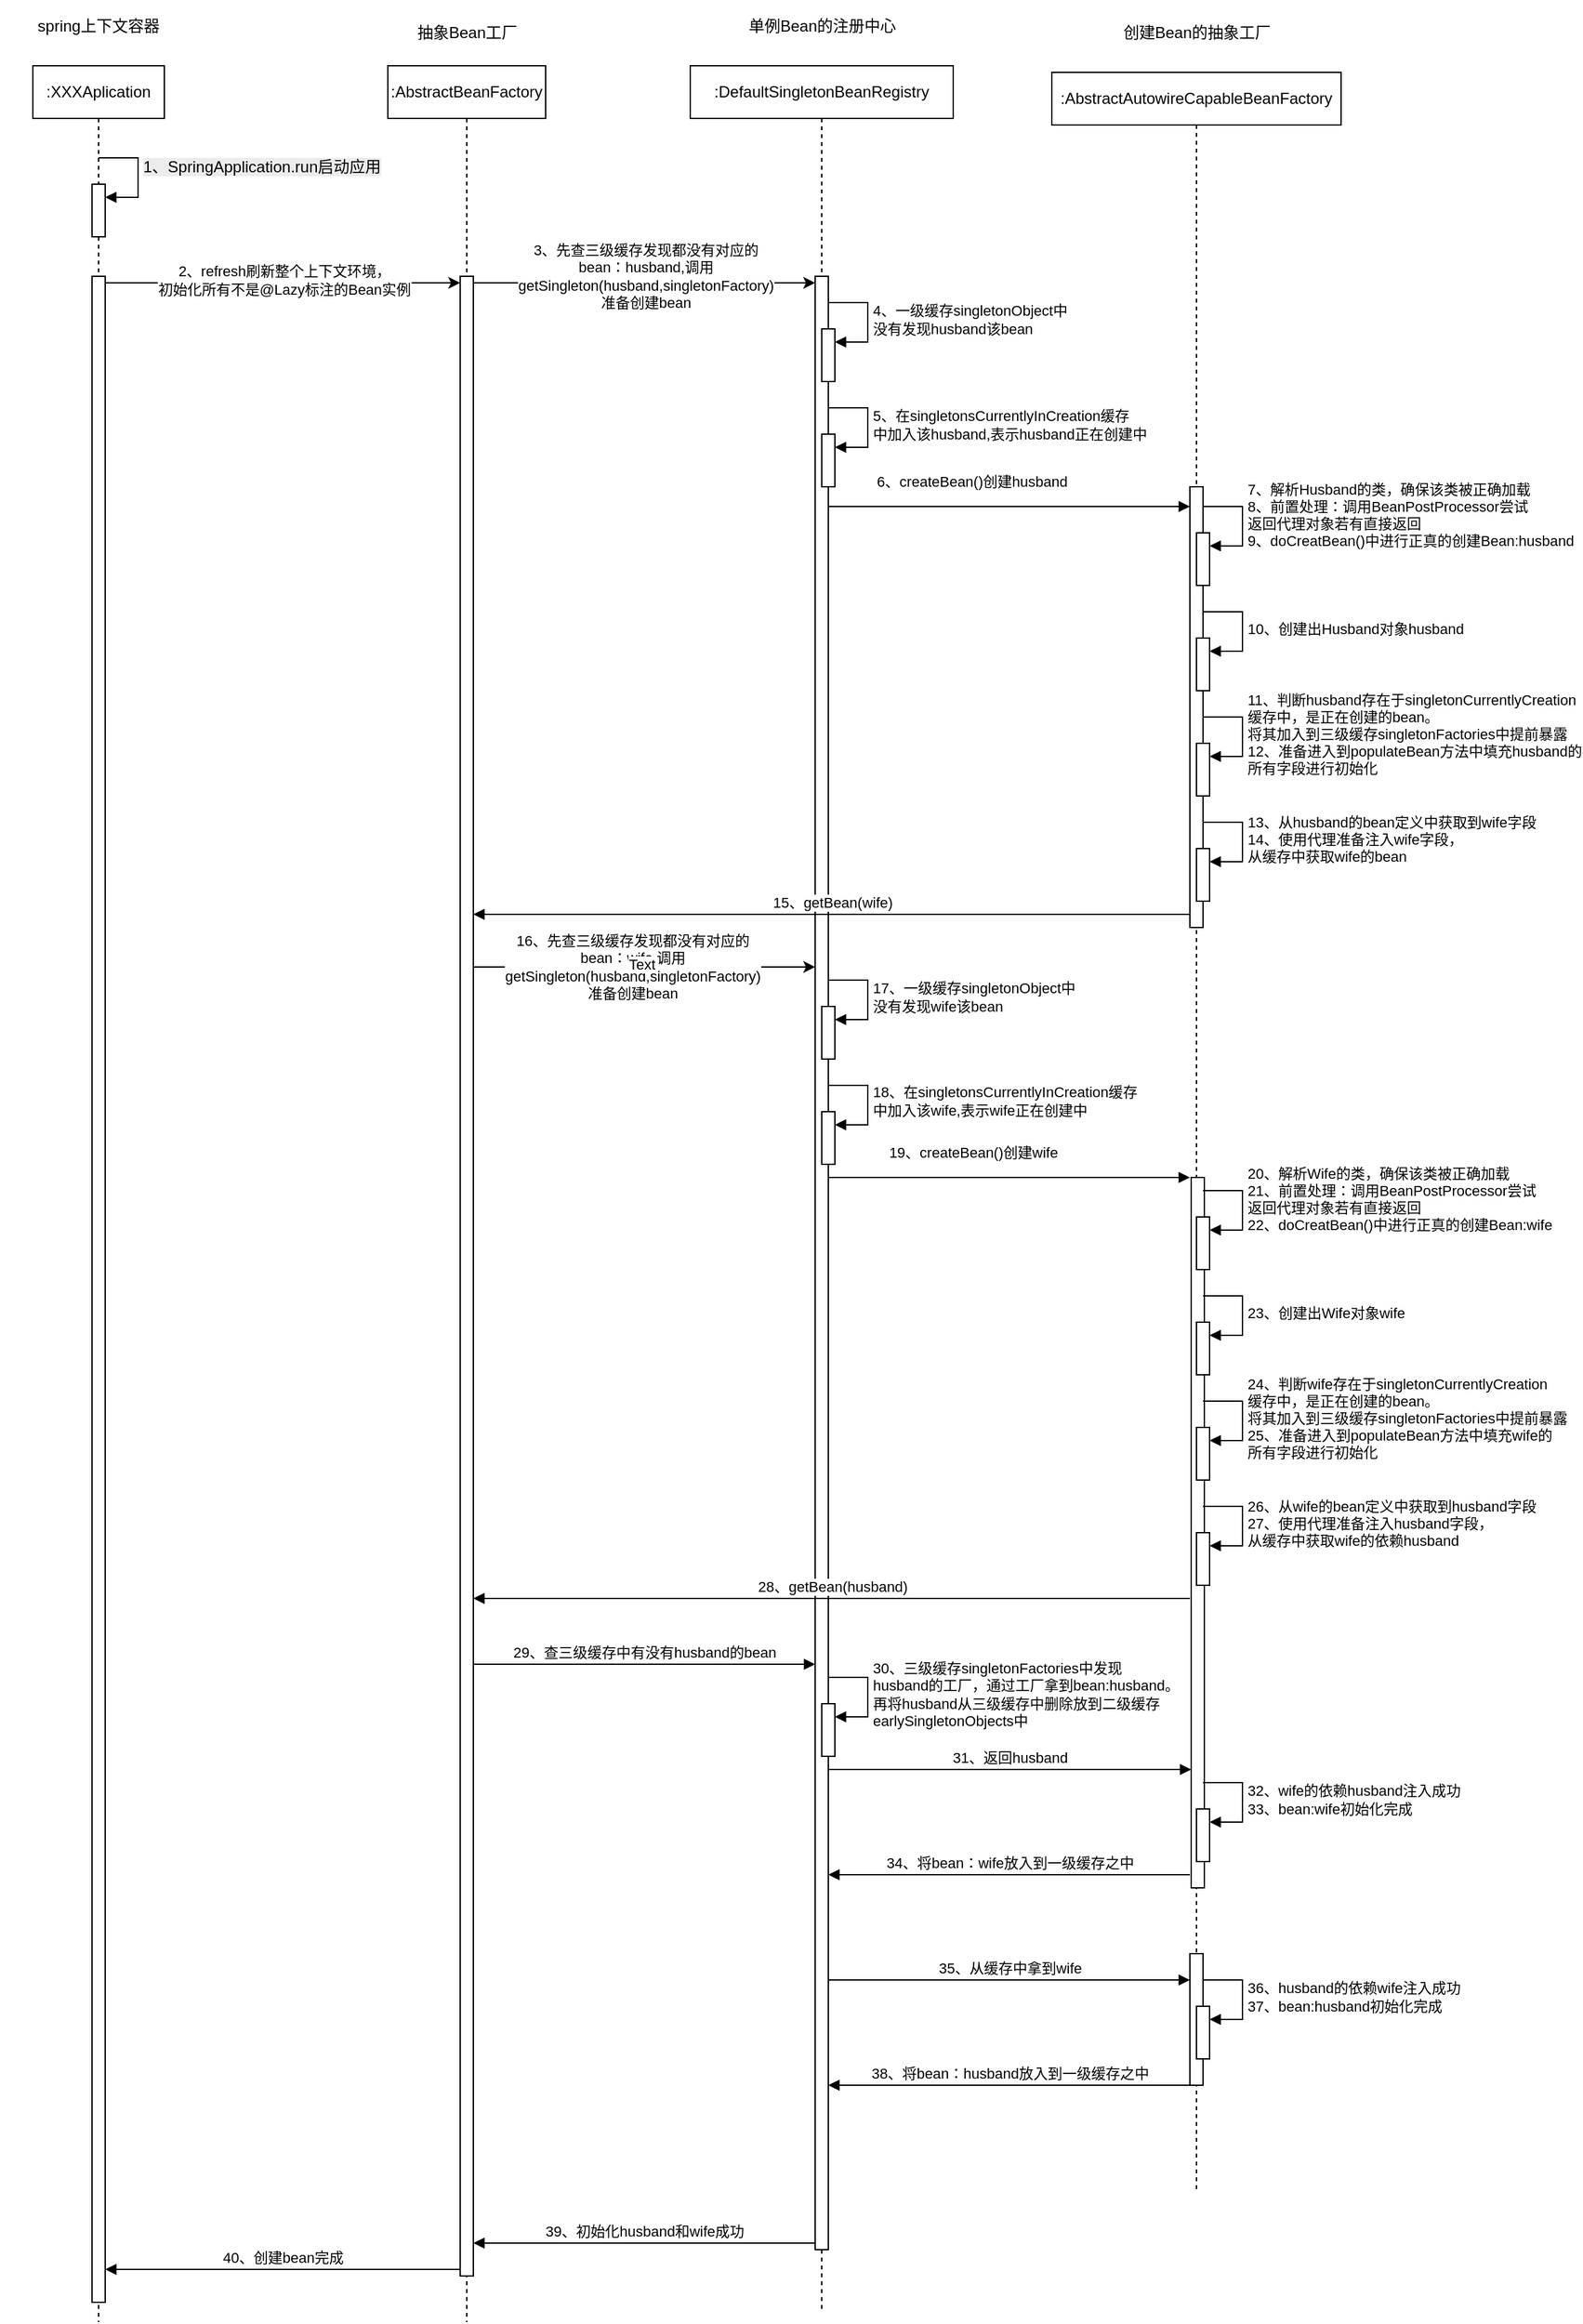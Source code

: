 <mxfile version="26.2.2">
  <diagram name="第 1 页" id="z-slp2-iI3jYXG-RlBsJ">
    <mxGraphModel dx="1428" dy="875" grid="1" gridSize="10" guides="1" tooltips="1" connect="1" arrows="1" fold="1" page="1" pageScale="1" pageWidth="3300" pageHeight="2339" math="0" shadow="0">
      <root>
        <mxCell id="0" />
        <mxCell id="1" parent="0" />
        <mxCell id="9i5fjosEsOoIim6lJFo6-7" value=":XXXAplication" style="shape=umlLifeline;perimeter=lifelinePerimeter;whiteSpace=wrap;html=1;container=1;dropTarget=0;collapsible=0;recursiveResize=0;outlineConnect=0;portConstraint=eastwest;newEdgeStyle={&quot;curved&quot;:0,&quot;rounded&quot;:0};" parent="1" vertex="1">
          <mxGeometry x="545" y="225" width="100" height="1715" as="geometry" />
        </mxCell>
        <mxCell id="9i5fjosEsOoIim6lJFo6-9" value="" style="html=1;points=[[0,0,0,0,5],[0,1,0,0,-5],[1,0,0,0,5],[1,1,0,0,-5]];perimeter=orthogonalPerimeter;outlineConnect=0;targetShapes=umlLifeline;portConstraint=eastwest;newEdgeStyle={&quot;curved&quot;:0,&quot;rounded&quot;:0};" parent="9i5fjosEsOoIim6lJFo6-7" vertex="1">
          <mxGeometry x="45" y="90" width="10" height="40" as="geometry" />
        </mxCell>
        <mxCell id="9i5fjosEsOoIim6lJFo6-10" value="&lt;span style=&quot;font-size: 12px; text-wrap-mode: wrap; background-color: rgb(236, 236, 236);&quot;&gt;1、SpringApplication.run启动应用&lt;/span&gt;&lt;div&gt;&lt;br&gt;&lt;/div&gt;" style="html=1;align=left;spacingLeft=2;endArrow=block;rounded=0;edgeStyle=orthogonalEdgeStyle;curved=0;rounded=0;" parent="9i5fjosEsOoIim6lJFo6-7" target="9i5fjosEsOoIim6lJFo6-9" edge="1">
          <mxGeometry relative="1" as="geometry">
            <mxPoint x="50" y="70" as="sourcePoint" />
            <Array as="points">
              <mxPoint x="80" y="100" />
            </Array>
          </mxGeometry>
        </mxCell>
        <mxCell id="9i5fjosEsOoIim6lJFo6-21" value="" style="html=1;points=[[0,0,0,0,5],[0,1,0,0,-5],[1,0,0,0,5],[1,1,0,0,-5]];perimeter=orthogonalPerimeter;outlineConnect=0;targetShapes=umlLifeline;portConstraint=eastwest;newEdgeStyle={&quot;curved&quot;:0,&quot;rounded&quot;:0};" parent="9i5fjosEsOoIim6lJFo6-7" vertex="1">
          <mxGeometry x="45" y="160" width="10" height="1540" as="geometry" />
        </mxCell>
        <mxCell id="9i5fjosEsOoIim6lJFo6-15" value=":AbstractBeanFactory" style="shape=umlLifeline;perimeter=lifelinePerimeter;whiteSpace=wrap;html=1;container=1;dropTarget=0;collapsible=0;recursiveResize=0;outlineConnect=0;portConstraint=eastwest;newEdgeStyle={&quot;curved&quot;:0,&quot;rounded&quot;:0};" parent="1" vertex="1">
          <mxGeometry x="815" y="225" width="120" height="1715" as="geometry" />
        </mxCell>
        <mxCell id="9i5fjosEsOoIim6lJFo6-23" value="" style="html=1;points=[[0,0,0,0,5],[0,1,0,0,-5],[1,0,0,0,5],[1,1,0,0,-5]];perimeter=orthogonalPerimeter;outlineConnect=0;targetShapes=umlLifeline;portConstraint=eastwest;newEdgeStyle={&quot;curved&quot;:0,&quot;rounded&quot;:0};" parent="9i5fjosEsOoIim6lJFo6-15" vertex="1">
          <mxGeometry x="55" y="160" width="10" height="1520" as="geometry" />
        </mxCell>
        <mxCell id="9i5fjosEsOoIim6lJFo6-20" value="spring上下文容器" style="text;html=1;align=center;verticalAlign=middle;whiteSpace=wrap;rounded=0;" parent="1" vertex="1">
          <mxGeometry x="520" y="175" width="150" height="40" as="geometry" />
        </mxCell>
        <mxCell id="9i5fjosEsOoIim6lJFo6-40" value=":AbstractAutowireCapableBeanFactory" style="shape=umlLifeline;perimeter=lifelinePerimeter;whiteSpace=wrap;html=1;container=1;dropTarget=0;collapsible=0;recursiveResize=0;outlineConnect=0;portConstraint=eastwest;newEdgeStyle={&quot;curved&quot;:0,&quot;rounded&quot;:0};" parent="1" vertex="1">
          <mxGeometry x="1320" y="230" width="220" height="1610" as="geometry" />
        </mxCell>
        <mxCell id="9i5fjosEsOoIim6lJFo6-41" value="" style="html=1;points=[[0,0,0,0,5],[0,1,0,0,-5],[1,0,0,0,5],[1,1,0,0,-5]];perimeter=orthogonalPerimeter;outlineConnect=0;targetShapes=umlLifeline;portConstraint=eastwest;newEdgeStyle={&quot;curved&quot;:0,&quot;rounded&quot;:0};" parent="9i5fjosEsOoIim6lJFo6-40" vertex="1">
          <mxGeometry x="105" y="315" width="10" height="335" as="geometry" />
        </mxCell>
        <mxCell id="9i5fjosEsOoIim6lJFo6-51" value="" style="html=1;points=[[0,0,0,0,5],[0,1,0,0,-5],[1,0,0,0,5],[1,1,0,0,-5]];perimeter=orthogonalPerimeter;outlineConnect=0;targetShapes=umlLifeline;portConstraint=eastwest;newEdgeStyle={&quot;curved&quot;:0,&quot;rounded&quot;:0};" parent="9i5fjosEsOoIim6lJFo6-40" vertex="1">
          <mxGeometry x="110" y="350" width="10" height="40" as="geometry" />
        </mxCell>
        <mxCell id="9i5fjosEsOoIim6lJFo6-52" value="7、解析Husband的类，确保该类被正确加载&lt;div&gt;8、前置处理：调用BeanPostProcessor尝试&lt;/div&gt;&lt;div&gt;返回代理对象若有直接返回&lt;/div&gt;&lt;div&gt;9、doCreatBean()中进行正真的创建Bean:husband&lt;br&gt;&lt;div&gt;&lt;br&gt;&lt;/div&gt;&lt;/div&gt;" style="html=1;align=left;spacingLeft=2;endArrow=block;rounded=0;edgeStyle=orthogonalEdgeStyle;curved=0;rounded=0;" parent="9i5fjosEsOoIim6lJFo6-40" target="9i5fjosEsOoIim6lJFo6-51" edge="1">
          <mxGeometry relative="1" as="geometry">
            <mxPoint x="115" y="330" as="sourcePoint" />
            <Array as="points">
              <mxPoint x="145" y="360" />
            </Array>
          </mxGeometry>
        </mxCell>
        <mxCell id="9i5fjosEsOoIim6lJFo6-55" value="" style="html=1;points=[[0,0,0,0,5],[0,1,0,0,-5],[1,0,0,0,5],[1,1,0,0,-5]];perimeter=orthogonalPerimeter;outlineConnect=0;targetShapes=umlLifeline;portConstraint=eastwest;newEdgeStyle={&quot;curved&quot;:0,&quot;rounded&quot;:0};" parent="9i5fjosEsOoIim6lJFo6-40" vertex="1">
          <mxGeometry x="110" y="430" width="10" height="40" as="geometry" />
        </mxCell>
        <mxCell id="9i5fjosEsOoIim6lJFo6-56" value="10、创建出Husband对象husband" style="html=1;align=left;spacingLeft=2;endArrow=block;rounded=0;edgeStyle=orthogonalEdgeStyle;curved=0;rounded=0;" parent="9i5fjosEsOoIim6lJFo6-40" target="9i5fjosEsOoIim6lJFo6-55" edge="1">
          <mxGeometry relative="1" as="geometry">
            <mxPoint x="115" y="410" as="sourcePoint" />
            <Array as="points">
              <mxPoint x="145" y="440" />
            </Array>
          </mxGeometry>
        </mxCell>
        <mxCell id="9i5fjosEsOoIim6lJFo6-57" value="" style="html=1;points=[[0,0,0,0,5],[0,1,0,0,-5],[1,0,0,0,5],[1,1,0,0,-5]];perimeter=orthogonalPerimeter;outlineConnect=0;targetShapes=umlLifeline;portConstraint=eastwest;newEdgeStyle={&quot;curved&quot;:0,&quot;rounded&quot;:0};" parent="9i5fjosEsOoIim6lJFo6-40" vertex="1">
          <mxGeometry x="110" y="510" width="10" height="40" as="geometry" />
        </mxCell>
        <mxCell id="9i5fjosEsOoIim6lJFo6-58" value="11、判断husband存在于singletonCurrentlyCreation&lt;div&gt;缓存中，是正在创建的bean。&lt;/div&gt;&lt;div&gt;将其加入到三级缓存singletonFactories中提前暴露&lt;/div&gt;&lt;div&gt;12、准备进入到populateBean方法中填充husband的&lt;/div&gt;&lt;div&gt;所有字段进行初始化&lt;/div&gt;" style="html=1;align=left;spacingLeft=2;endArrow=block;rounded=0;edgeStyle=orthogonalEdgeStyle;curved=0;rounded=0;" parent="9i5fjosEsOoIim6lJFo6-40" target="9i5fjosEsOoIim6lJFo6-57" edge="1">
          <mxGeometry relative="1" as="geometry">
            <mxPoint x="115" y="490" as="sourcePoint" />
            <Array as="points">
              <mxPoint x="145" y="520" />
            </Array>
          </mxGeometry>
        </mxCell>
        <mxCell id="9i5fjosEsOoIim6lJFo6-59" value="" style="html=1;points=[[0,0,0,0,5],[0,1,0,0,-5],[1,0,0,0,5],[1,1,0,0,-5]];perimeter=orthogonalPerimeter;outlineConnect=0;targetShapes=umlLifeline;portConstraint=eastwest;newEdgeStyle={&quot;curved&quot;:0,&quot;rounded&quot;:0};" parent="9i5fjosEsOoIim6lJFo6-40" vertex="1">
          <mxGeometry x="110" y="590" width="10" height="40" as="geometry" />
        </mxCell>
        <mxCell id="9i5fjosEsOoIim6lJFo6-60" value="13、从husband的bean定义中获取到wife字段&lt;div&gt;14、使用代理准备注入wife字段，&lt;/div&gt;&lt;div&gt;从缓存中获取wife的bean&lt;/div&gt;" style="html=1;align=left;spacingLeft=2;endArrow=block;rounded=0;edgeStyle=orthogonalEdgeStyle;curved=0;rounded=0;" parent="9i5fjosEsOoIim6lJFo6-40" target="9i5fjosEsOoIim6lJFo6-59" edge="1">
          <mxGeometry relative="1" as="geometry">
            <mxPoint x="115" y="570" as="sourcePoint" />
            <Array as="points">
              <mxPoint x="145" y="600" />
            </Array>
          </mxGeometry>
        </mxCell>
        <mxCell id="9i5fjosEsOoIim6lJFo6-104" value="" style="html=1;points=[[0,0,0,0,5],[0,1,0,0,-5],[1,0,0,0,5],[1,1,0,0,-5]];perimeter=orthogonalPerimeter;outlineConnect=0;targetShapes=umlLifeline;portConstraint=eastwest;newEdgeStyle={&quot;curved&quot;:0,&quot;rounded&quot;:0};" parent="9i5fjosEsOoIim6lJFo6-40" vertex="1">
          <mxGeometry x="106" y="840" width="10" height="540" as="geometry" />
        </mxCell>
        <mxCell id="9i5fjosEsOoIim6lJFo6-84" value="" style="html=1;points=[[0,0,0,0,5],[0,1,0,0,-5],[1,0,0,0,5],[1,1,0,0,-5]];perimeter=orthogonalPerimeter;outlineConnect=0;targetShapes=umlLifeline;portConstraint=eastwest;newEdgeStyle={&quot;curved&quot;:0,&quot;rounded&quot;:0};" parent="9i5fjosEsOoIim6lJFo6-40" vertex="1">
          <mxGeometry x="110" y="870" width="10" height="40" as="geometry" />
        </mxCell>
        <mxCell id="9i5fjosEsOoIim6lJFo6-85" value="20、解析Wife的类，确保该类被正确加载&lt;div&gt;21、前置处理：调用BeanPostProcessor尝试&lt;/div&gt;&lt;div&gt;返回代理对象若有直接返回&lt;/div&gt;&lt;div&gt;22、doCreatBean()中进行正真的创建Bean:wife&lt;br&gt;&lt;div&gt;&lt;br&gt;&lt;/div&gt;&lt;/div&gt;" style="html=1;align=left;spacingLeft=2;endArrow=block;rounded=0;edgeStyle=orthogonalEdgeStyle;curved=0;rounded=0;" parent="9i5fjosEsOoIim6lJFo6-40" target="9i5fjosEsOoIim6lJFo6-84" edge="1">
          <mxGeometry relative="1" as="geometry">
            <mxPoint x="115" y="850" as="sourcePoint" />
            <Array as="points">
              <mxPoint x="145" y="880" />
            </Array>
          </mxGeometry>
        </mxCell>
        <mxCell id="9i5fjosEsOoIim6lJFo6-86" value="" style="html=1;points=[[0,0,0,0,5],[0,1,0,0,-5],[1,0,0,0,5],[1,1,0,0,-5]];perimeter=orthogonalPerimeter;outlineConnect=0;targetShapes=umlLifeline;portConstraint=eastwest;newEdgeStyle={&quot;curved&quot;:0,&quot;rounded&quot;:0};" parent="9i5fjosEsOoIim6lJFo6-40" vertex="1">
          <mxGeometry x="110" y="950" width="10" height="40" as="geometry" />
        </mxCell>
        <mxCell id="9i5fjosEsOoIim6lJFo6-87" value="23、创建出Wife对象wife" style="html=1;align=left;spacingLeft=2;endArrow=block;rounded=0;edgeStyle=orthogonalEdgeStyle;curved=0;rounded=0;" parent="9i5fjosEsOoIim6lJFo6-40" target="9i5fjosEsOoIim6lJFo6-86" edge="1">
          <mxGeometry relative="1" as="geometry">
            <mxPoint x="115" y="930" as="sourcePoint" />
            <Array as="points">
              <mxPoint x="145" y="960" />
            </Array>
          </mxGeometry>
        </mxCell>
        <mxCell id="9i5fjosEsOoIim6lJFo6-88" value="" style="html=1;points=[[0,0,0,0,5],[0,1,0,0,-5],[1,0,0,0,5],[1,1,0,0,-5]];perimeter=orthogonalPerimeter;outlineConnect=0;targetShapes=umlLifeline;portConstraint=eastwest;newEdgeStyle={&quot;curved&quot;:0,&quot;rounded&quot;:0};" parent="9i5fjosEsOoIim6lJFo6-40" vertex="1">
          <mxGeometry x="110" y="1030" width="10" height="40" as="geometry" />
        </mxCell>
        <mxCell id="9i5fjosEsOoIim6lJFo6-89" value="24、判断wife存在于singletonCurrentlyCreation&lt;div&gt;缓存中，是正在创建的bean。&lt;/div&gt;&lt;div&gt;将其加入到三级缓存singletonFactories中提前暴露&lt;/div&gt;&lt;div&gt;25、准备进入到populateBean方法中填充wife的&lt;/div&gt;&lt;div&gt;所有字段进行初始化&lt;/div&gt;" style="html=1;align=left;spacingLeft=2;endArrow=block;rounded=0;edgeStyle=orthogonalEdgeStyle;curved=0;rounded=0;" parent="9i5fjosEsOoIim6lJFo6-40" target="9i5fjosEsOoIim6lJFo6-88" edge="1">
          <mxGeometry relative="1" as="geometry">
            <mxPoint x="115" y="1010" as="sourcePoint" />
            <Array as="points">
              <mxPoint x="145" y="1040" />
            </Array>
          </mxGeometry>
        </mxCell>
        <mxCell id="9i5fjosEsOoIim6lJFo6-90" value="" style="html=1;points=[[0,0,0,0,5],[0,1,0,0,-5],[1,0,0,0,5],[1,1,0,0,-5]];perimeter=orthogonalPerimeter;outlineConnect=0;targetShapes=umlLifeline;portConstraint=eastwest;newEdgeStyle={&quot;curved&quot;:0,&quot;rounded&quot;:0};" parent="9i5fjosEsOoIim6lJFo6-40" vertex="1">
          <mxGeometry x="110" y="1110" width="10" height="40" as="geometry" />
        </mxCell>
        <mxCell id="9i5fjosEsOoIim6lJFo6-91" value="26、从wife的bean定义中获取到husband字段&lt;div&gt;27、使用代理准备注入husband字段，&lt;/div&gt;&lt;div&gt;从缓存中获取wife的依赖husband&lt;/div&gt;" style="html=1;align=left;spacingLeft=2;endArrow=block;rounded=0;edgeStyle=orthogonalEdgeStyle;curved=0;rounded=0;" parent="9i5fjosEsOoIim6lJFo6-40" target="9i5fjosEsOoIim6lJFo6-90" edge="1">
          <mxGeometry relative="1" as="geometry">
            <mxPoint x="115" y="1090" as="sourcePoint" />
            <Array as="points">
              <mxPoint x="145" y="1120" />
            </Array>
          </mxGeometry>
        </mxCell>
        <mxCell id="9i5fjosEsOoIim6lJFo6-100" value="" style="html=1;points=[[0,0,0,0,5],[0,1,0,0,-5],[1,0,0,0,5],[1,1,0,0,-5]];perimeter=orthogonalPerimeter;outlineConnect=0;targetShapes=umlLifeline;portConstraint=eastwest;newEdgeStyle={&quot;curved&quot;:0,&quot;rounded&quot;:0};" parent="9i5fjosEsOoIim6lJFo6-40" vertex="1">
          <mxGeometry x="110" y="1320" width="10" height="40" as="geometry" />
        </mxCell>
        <mxCell id="9i5fjosEsOoIim6lJFo6-101" value="32、wife的依赖husband注入成功&lt;div&gt;33、bean:wife初始化完成&lt;/div&gt;" style="html=1;align=left;spacingLeft=2;endArrow=block;rounded=0;edgeStyle=orthogonalEdgeStyle;curved=0;rounded=0;" parent="9i5fjosEsOoIim6lJFo6-40" target="9i5fjosEsOoIim6lJFo6-100" edge="1">
          <mxGeometry relative="1" as="geometry">
            <mxPoint x="115" y="1300" as="sourcePoint" />
            <Array as="points">
              <mxPoint x="145" y="1330" />
            </Array>
          </mxGeometry>
        </mxCell>
        <mxCell id="9i5fjosEsOoIim6lJFo6-105" value="" style="html=1;points=[[0,0,0,0,5],[0,1,0,0,-5],[1,0,0,0,5],[1,1,0,0,-5]];perimeter=orthogonalPerimeter;outlineConnect=0;targetShapes=umlLifeline;portConstraint=eastwest;newEdgeStyle={&quot;curved&quot;:0,&quot;rounded&quot;:0};" parent="9i5fjosEsOoIim6lJFo6-40" vertex="1">
          <mxGeometry x="105" y="1430" width="10" height="100" as="geometry" />
        </mxCell>
        <mxCell id="9i5fjosEsOoIim6lJFo6-106" value="" style="html=1;points=[[0,0,0,0,5],[0,1,0,0,-5],[1,0,0,0,5],[1,1,0,0,-5]];perimeter=orthogonalPerimeter;outlineConnect=0;targetShapes=umlLifeline;portConstraint=eastwest;newEdgeStyle={&quot;curved&quot;:0,&quot;rounded&quot;:0};" parent="9i5fjosEsOoIim6lJFo6-40" vertex="1">
          <mxGeometry x="110" y="1470" width="10" height="40" as="geometry" />
        </mxCell>
        <mxCell id="9i5fjosEsOoIim6lJFo6-107" value="36、husband的依赖wife注入成功&lt;div&gt;37、bean:husband初始化完成&lt;/div&gt;" style="html=1;align=left;spacingLeft=2;endArrow=block;rounded=0;edgeStyle=orthogonalEdgeStyle;curved=0;rounded=0;" parent="9i5fjosEsOoIim6lJFo6-40" target="9i5fjosEsOoIim6lJFo6-106" edge="1">
          <mxGeometry relative="1" as="geometry">
            <mxPoint x="115" y="1450" as="sourcePoint" />
            <Array as="points">
              <mxPoint x="145" y="1480" />
            </Array>
          </mxGeometry>
        </mxCell>
        <mxCell id="9i5fjosEsOoIim6lJFo6-24" style="edgeStyle=orthogonalEdgeStyle;rounded=0;orthogonalLoop=1;jettySize=auto;html=1;curved=0;exitX=1;exitY=0;exitDx=0;exitDy=5;exitPerimeter=0;entryX=0;entryY=0;entryDx=0;entryDy=5;entryPerimeter=0;" parent="1" source="9i5fjosEsOoIim6lJFo6-21" target="9i5fjosEsOoIim6lJFo6-23" edge="1">
          <mxGeometry relative="1" as="geometry">
            <mxPoint x="785" y="390" as="targetPoint" />
          </mxGeometry>
        </mxCell>
        <mxCell id="9i5fjosEsOoIim6lJFo6-25" value="2、refresh刷新整个上下文环境，&lt;div&gt;初始化所有不是@Lazy标注的Bean实例&lt;/div&gt;" style="edgeLabel;html=1;align=center;verticalAlign=middle;resizable=0;points=[];" parent="9i5fjosEsOoIim6lJFo6-24" vertex="1" connectable="0">
          <mxGeometry x="0.003" y="2" relative="1" as="geometry">
            <mxPoint as="offset" />
          </mxGeometry>
        </mxCell>
        <mxCell id="9i5fjosEsOoIim6lJFo6-26" value="抽象Bean工厂" style="text;html=1;align=center;verticalAlign=middle;resizable=0;points=[];autosize=1;strokeColor=none;fillColor=none;" parent="1" vertex="1">
          <mxGeometry x="825" y="185" width="100" height="30" as="geometry" />
        </mxCell>
        <mxCell id="9i5fjosEsOoIim6lJFo6-27" value=":DefaultSingletonBeanRegistry" style="shape=umlLifeline;perimeter=lifelinePerimeter;whiteSpace=wrap;html=1;container=1;dropTarget=0;collapsible=0;recursiveResize=0;outlineConnect=0;portConstraint=eastwest;newEdgeStyle={&quot;curved&quot;:0,&quot;rounded&quot;:0};" parent="1" vertex="1">
          <mxGeometry x="1045" y="225" width="200" height="1705" as="geometry" />
        </mxCell>
        <mxCell id="9i5fjosEsOoIim6lJFo6-28" value="" style="html=1;outlineConnect=0;targetShapes=umlLifeline;portConstraint=eastwest;newEdgeStyle={&quot;curved&quot;:0,&quot;rounded&quot;:0};points=[[0,0,0,0,5],[0,1,0,0,-5],[1,0,0,0,5],[1,1,0,0,-5]];perimeter=orthogonalPerimeter;" parent="9i5fjosEsOoIim6lJFo6-27" vertex="1">
          <mxGeometry x="95" y="160" width="10" height="1500" as="geometry" />
        </mxCell>
        <mxCell id="9i5fjosEsOoIim6lJFo6-36" value="" style="html=1;points=[[0,0,0,0,5],[0,1,0,0,-5],[1,0,0,0,5],[1,1,0,0,-5]];perimeter=orthogonalPerimeter;outlineConnect=0;targetShapes=umlLifeline;portConstraint=eastwest;newEdgeStyle={&quot;curved&quot;:0,&quot;rounded&quot;:0};" parent="9i5fjosEsOoIim6lJFo6-27" vertex="1">
          <mxGeometry x="100" y="200" width="10" height="40" as="geometry" />
        </mxCell>
        <mxCell id="9i5fjosEsOoIim6lJFo6-37" value="4、一级缓存singletonObject中&lt;div&gt;没有发现husband该bean&lt;/div&gt;" style="html=1;align=left;spacingLeft=2;endArrow=block;rounded=0;edgeStyle=orthogonalEdgeStyle;curved=0;rounded=0;" parent="9i5fjosEsOoIim6lJFo6-27" target="9i5fjosEsOoIim6lJFo6-36" edge="1">
          <mxGeometry relative="1" as="geometry">
            <mxPoint x="105" y="180" as="sourcePoint" />
            <Array as="points">
              <mxPoint x="135" y="210" />
            </Array>
          </mxGeometry>
        </mxCell>
        <mxCell id="9i5fjosEsOoIim6lJFo6-38" value="" style="html=1;points=[[0,0,0,0,5],[0,1,0,0,-5],[1,0,0,0,5],[1,1,0,0,-5]];perimeter=orthogonalPerimeter;outlineConnect=0;targetShapes=umlLifeline;portConstraint=eastwest;newEdgeStyle={&quot;curved&quot;:0,&quot;rounded&quot;:0};" parent="9i5fjosEsOoIim6lJFo6-27" vertex="1">
          <mxGeometry x="100" y="280" width="10" height="40" as="geometry" />
        </mxCell>
        <mxCell id="9i5fjosEsOoIim6lJFo6-39" value="5、在singletonsCurrentlyInCreation缓存&lt;div&gt;中加入该husband,表示husband正在创建中&lt;/div&gt;" style="html=1;align=left;spacingLeft=2;endArrow=block;rounded=0;edgeStyle=orthogonalEdgeStyle;curved=0;rounded=0;" parent="9i5fjosEsOoIim6lJFo6-27" target="9i5fjosEsOoIim6lJFo6-38" edge="1">
          <mxGeometry relative="1" as="geometry">
            <mxPoint x="105" y="260" as="sourcePoint" />
            <Array as="points">
              <mxPoint x="135" y="290" />
            </Array>
          </mxGeometry>
        </mxCell>
        <mxCell id="9i5fjosEsOoIim6lJFo6-71" value="" style="html=1;points=[[0,0,0,0,5],[0,1,0,0,-5],[1,0,0,0,5],[1,1,0,0,-5]];perimeter=orthogonalPerimeter;outlineConnect=0;targetShapes=umlLifeline;portConstraint=eastwest;newEdgeStyle={&quot;curved&quot;:0,&quot;rounded&quot;:0};" parent="9i5fjosEsOoIim6lJFo6-27" vertex="1">
          <mxGeometry x="100" y="715" width="10" height="40" as="geometry" />
        </mxCell>
        <mxCell id="9i5fjosEsOoIim6lJFo6-72" value="17、一级缓存singletonObject中&lt;div&gt;没有发现wife该bean&lt;/div&gt;" style="html=1;align=left;spacingLeft=2;endArrow=block;rounded=0;edgeStyle=orthogonalEdgeStyle;curved=0;rounded=0;" parent="9i5fjosEsOoIim6lJFo6-27" target="9i5fjosEsOoIim6lJFo6-71" edge="1">
          <mxGeometry relative="1" as="geometry">
            <mxPoint x="105" y="695" as="sourcePoint" />
            <Array as="points">
              <mxPoint x="135" y="725" />
            </Array>
          </mxGeometry>
        </mxCell>
        <mxCell id="9i5fjosEsOoIim6lJFo6-73" value="" style="html=1;points=[[0,0,0,0,5],[0,1,0,0,-5],[1,0,0,0,5],[1,1,0,0,-5]];perimeter=orthogonalPerimeter;outlineConnect=0;targetShapes=umlLifeline;portConstraint=eastwest;newEdgeStyle={&quot;curved&quot;:0,&quot;rounded&quot;:0};" parent="9i5fjosEsOoIim6lJFo6-27" vertex="1">
          <mxGeometry x="100" y="795" width="10" height="40" as="geometry" />
        </mxCell>
        <mxCell id="9i5fjosEsOoIim6lJFo6-74" value="18、在singletonsCurrentlyInCreation缓存&lt;div&gt;中加入该wife,表示wife正在创建中&lt;/div&gt;" style="html=1;align=left;spacingLeft=2;endArrow=block;rounded=0;edgeStyle=orthogonalEdgeStyle;curved=0;rounded=0;" parent="9i5fjosEsOoIim6lJFo6-27" target="9i5fjosEsOoIim6lJFo6-73" edge="1">
          <mxGeometry x="-0.011" relative="1" as="geometry">
            <mxPoint x="105" y="775" as="sourcePoint" />
            <Array as="points">
              <mxPoint x="135" y="805" />
            </Array>
            <mxPoint as="offset" />
          </mxGeometry>
        </mxCell>
        <mxCell id="9i5fjosEsOoIim6lJFo6-97" value="" style="html=1;points=[[0,0,0,0,5],[0,1,0,0,-5],[1,0,0,0,5],[1,1,0,0,-5]];perimeter=orthogonalPerimeter;outlineConnect=0;targetShapes=umlLifeline;portConstraint=eastwest;newEdgeStyle={&quot;curved&quot;:0,&quot;rounded&quot;:0};" parent="9i5fjosEsOoIim6lJFo6-27" vertex="1">
          <mxGeometry x="100" y="1245" width="10" height="40" as="geometry" />
        </mxCell>
        <mxCell id="9i5fjosEsOoIim6lJFo6-98" value="30、三级缓存singletonFactories中发现&lt;div&gt;husband的工厂，通过&lt;span style=&quot;background-color: light-dark(#ffffff, var(--ge-dark-color, #121212)); color: light-dark(rgb(0, 0, 0), rgb(255, 255, 255));&quot;&gt;工厂拿到bean:husband。&lt;/span&gt;&lt;/div&gt;&lt;div&gt;&lt;span style=&quot;background-color: light-dark(#ffffff, var(--ge-dark-color, #121212)); color: light-dark(rgb(0, 0, 0), rgb(255, 255, 255));&quot;&gt;再将husband从三级缓存&lt;/span&gt;&lt;span style=&quot;background-color: light-dark(#ffffff, var(--ge-dark-color, #121212)); color: light-dark(rgb(0, 0, 0), rgb(255, 255, 255));&quot;&gt;中删除放到二级缓存&lt;/span&gt;&lt;/div&gt;&lt;div&gt;&lt;span style=&quot;background-color: light-dark(#ffffff, var(--ge-dark-color, #121212)); color: light-dark(rgb(0, 0, 0), rgb(255, 255, 255));&quot;&gt;earlySingletonObjects中&lt;/span&gt;&lt;/div&gt;" style="html=1;align=left;spacingLeft=2;endArrow=block;rounded=0;edgeStyle=orthogonalEdgeStyle;curved=0;rounded=0;" parent="9i5fjosEsOoIim6lJFo6-27" target="9i5fjosEsOoIim6lJFo6-97" edge="1">
          <mxGeometry x="0.012" relative="1" as="geometry">
            <mxPoint x="105" y="1225" as="sourcePoint" />
            <Array as="points">
              <mxPoint x="135" y="1255" />
            </Array>
            <mxPoint as="offset" />
          </mxGeometry>
        </mxCell>
        <mxCell id="9i5fjosEsOoIim6lJFo6-32" style="edgeStyle=orthogonalEdgeStyle;rounded=0;orthogonalLoop=1;jettySize=auto;html=1;curved=0;exitX=1;exitY=0;exitDx=0;exitDy=5;exitPerimeter=0;entryX=0;entryY=0;entryDx=0;entryDy=5;entryPerimeter=0;" parent="1" source="9i5fjosEsOoIim6lJFo6-23" target="9i5fjosEsOoIim6lJFo6-28" edge="1">
          <mxGeometry relative="1" as="geometry" />
        </mxCell>
        <mxCell id="9i5fjosEsOoIim6lJFo6-33" value="3、先查三级缓存发现都没有对应的&lt;div&gt;bean：husband,&lt;span style=&quot;background-color: light-dark(#ffffff, var(--ge-dark-color, #121212)); color: light-dark(rgb(0, 0, 0), rgb(255, 255, 255));&quot;&gt;调用&lt;/span&gt;&lt;div&gt;&lt;div&gt;&lt;span style=&quot;background-color: light-dark(#ffffff, var(--ge-dark-color, #121212)); color: light-dark(rgb(0, 0, 0), rgb(255, 255, 255));&quot;&gt;getSingleton(husband,singletonFactory)&lt;/span&gt;&lt;/div&gt;&lt;div&gt;&lt;span style=&quot;background-color: light-dark(#ffffff, var(--ge-dark-color, #121212)); color: light-dark(rgb(0, 0, 0), rgb(255, 255, 255));&quot;&gt;准备创建&lt;/span&gt;&lt;span style=&quot;color: light-dark(rgb(0, 0, 0), rgb(255, 255, 255)); background-color: light-dark(#ffffff, var(--ge-dark-color, #121212));&quot;&gt;bean&lt;/span&gt;&lt;/div&gt;&lt;/div&gt;&lt;/div&gt;" style="edgeLabel;html=1;align=center;verticalAlign=middle;resizable=0;points=[];" parent="9i5fjosEsOoIim6lJFo6-32" vertex="1" connectable="0">
          <mxGeometry x="-0.203" relative="1" as="geometry">
            <mxPoint x="27" y="-5" as="offset" />
          </mxGeometry>
        </mxCell>
        <mxCell id="9i5fjosEsOoIim6lJFo6-46" value="单例Bean的注册中心" style="text;html=1;align=center;verticalAlign=middle;resizable=0;points=[];autosize=1;strokeColor=none;fillColor=none;" parent="1" vertex="1">
          <mxGeometry x="1075" y="180" width="140" height="30" as="geometry" />
        </mxCell>
        <mxCell id="9i5fjosEsOoIim6lJFo6-47" value="创建Bean的抽象工厂" style="text;html=1;align=center;verticalAlign=middle;resizable=0;points=[];autosize=1;strokeColor=none;fillColor=none;" parent="1" vertex="1">
          <mxGeometry x="1360" y="185" width="140" height="30" as="geometry" />
        </mxCell>
        <mxCell id="9i5fjosEsOoIim6lJFo6-50" value="6、createBean()创建husband" style="html=1;verticalAlign=bottom;endArrow=block;curved=0;rounded=0;" parent="1" edge="1">
          <mxGeometry x="-0.2" y="10" width="80" relative="1" as="geometry">
            <mxPoint x="1150" y="560.0" as="sourcePoint" />
            <mxPoint x="1425" y="560.0" as="targetPoint" />
            <mxPoint x="-1" as="offset" />
          </mxGeometry>
        </mxCell>
        <mxCell id="9i5fjosEsOoIim6lJFo6-64" value="15、getBean(wife)" style="html=1;verticalAlign=bottom;endArrow=block;curved=0;rounded=0;" parent="1" edge="1">
          <mxGeometry width="80" relative="1" as="geometry">
            <mxPoint x="1425" y="870.0" as="sourcePoint" />
            <mxPoint x="880" y="870.0" as="targetPoint" />
          </mxGeometry>
        </mxCell>
        <mxCell id="9i5fjosEsOoIim6lJFo6-75" style="edgeStyle=orthogonalEdgeStyle;rounded=0;orthogonalLoop=1;jettySize=auto;html=1;curved=0;exitX=1;exitY=0;exitDx=0;exitDy=5;exitPerimeter=0;entryX=0;entryY=0;entryDx=0;entryDy=5;entryPerimeter=0;" parent="1" edge="1">
          <mxGeometry relative="1" as="geometry">
            <mxPoint x="880" y="910" as="sourcePoint" />
            <mxPoint x="1140" y="910" as="targetPoint" />
          </mxGeometry>
        </mxCell>
        <mxCell id="9i5fjosEsOoIim6lJFo6-76" value="16、先查三级缓存发现都没有对应的&lt;div&gt;&lt;span style=&quot;background-color: light-dark(#ffffff, var(--ge-dark-color, #121212)); color: light-dark(rgb(0, 0, 0), rgb(255, 255, 255));&quot;&gt;bean：wife,调用&lt;/span&gt;&lt;div&gt;&lt;span style=&quot;color: light-dark(rgb(0, 0, 0), rgb(255, 255, 255)); background-color: light-dark(#ffffff, var(--ge-dark-color, #121212));&quot;&gt;getSingleton(husband,singletonFactory)&lt;/span&gt;&lt;div&gt;&lt;div&gt;&lt;div&gt;&lt;span style=&quot;background-color: light-dark(#ffffff, var(--ge-dark-color, #121212)); color: light-dark(rgb(0, 0, 0), rgb(255, 255, 255));&quot;&gt;准备创建&lt;/span&gt;&lt;span style=&quot;color: light-dark(rgb(0, 0, 0), rgb(255, 255, 255)); background-color: light-dark(#ffffff, var(--ge-dark-color, #121212));&quot;&gt;bean&lt;/span&gt;&lt;/div&gt;&lt;/div&gt;&lt;/div&gt;&lt;/div&gt;&lt;/div&gt;" style="edgeLabel;html=1;align=center;verticalAlign=middle;resizable=0;points=[];" parent="9i5fjosEsOoIim6lJFo6-75" vertex="1" connectable="0">
          <mxGeometry x="-0.203" relative="1" as="geometry">
            <mxPoint x="17" as="offset" />
          </mxGeometry>
        </mxCell>
        <mxCell id="9i5fjosEsOoIim6lJFo6-95" value="Text" style="edgeLabel;html=1;align=center;verticalAlign=middle;resizable=0;points=[];" parent="9i5fjosEsOoIim6lJFo6-75" vertex="1" connectable="0">
          <mxGeometry x="-0.019" y="2" relative="1" as="geometry">
            <mxPoint as="offset" />
          </mxGeometry>
        </mxCell>
        <mxCell id="9i5fjosEsOoIim6lJFo6-77" value="19、createBean()创建wife" style="html=1;verticalAlign=bottom;endArrow=block;curved=0;rounded=0;" parent="1" edge="1">
          <mxGeometry x="-0.203" y="10" width="80" relative="1" as="geometry">
            <mxPoint x="1150" y="1070.0" as="sourcePoint" />
            <mxPoint x="1425" y="1070.0" as="targetPoint" />
            <mxPoint as="offset" />
          </mxGeometry>
        </mxCell>
        <mxCell id="9i5fjosEsOoIim6lJFo6-93" value="28、getBean(husband)" style="html=1;verticalAlign=bottom;endArrow=block;curved=0;rounded=0;" parent="1" edge="1">
          <mxGeometry width="80" relative="1" as="geometry">
            <mxPoint x="1425" y="1390.0" as="sourcePoint" />
            <mxPoint x="880" y="1390.0" as="targetPoint" />
          </mxGeometry>
        </mxCell>
        <mxCell id="9i5fjosEsOoIim6lJFo6-96" value="29、查三级缓存中有没有husband的bean" style="html=1;verticalAlign=bottom;endArrow=block;curved=0;rounded=0;" parent="1" target="9i5fjosEsOoIim6lJFo6-28" edge="1">
          <mxGeometry width="80" relative="1" as="geometry">
            <mxPoint x="880" y="1440" as="sourcePoint" />
            <mxPoint x="960" y="1440" as="targetPoint" />
          </mxGeometry>
        </mxCell>
        <mxCell id="9i5fjosEsOoIim6lJFo6-99" value="31、返回husband" style="html=1;verticalAlign=bottom;endArrow=block;curved=0;rounded=0;" parent="1" target="9i5fjosEsOoIim6lJFo6-104" edge="1">
          <mxGeometry width="80" relative="1" as="geometry">
            <mxPoint x="1150" y="1520" as="sourcePoint" />
            <mxPoint x="1420" y="1520" as="targetPoint" />
          </mxGeometry>
        </mxCell>
        <mxCell id="9i5fjosEsOoIim6lJFo6-102" value="34、将bean：wife放入到一级缓存之中" style="html=1;verticalAlign=bottom;endArrow=block;curved=0;rounded=0;" parent="1" edge="1">
          <mxGeometry width="80" relative="1" as="geometry">
            <mxPoint x="1425" y="1600.0" as="sourcePoint" />
            <mxPoint x="1150" y="1600" as="targetPoint" />
          </mxGeometry>
        </mxCell>
        <mxCell id="9i5fjosEsOoIim6lJFo6-103" value="35、从缓存中拿到wife" style="html=1;verticalAlign=bottom;endArrow=block;curved=0;rounded=0;" parent="1" edge="1">
          <mxGeometry x="0.003" width="80" relative="1" as="geometry">
            <mxPoint x="1150" y="1680" as="sourcePoint" />
            <mxPoint x="1425" y="1680" as="targetPoint" />
            <mxPoint as="offset" />
          </mxGeometry>
        </mxCell>
        <mxCell id="9i5fjosEsOoIim6lJFo6-110" value="38、将bean：husband放入到一级缓存之中" style="html=1;verticalAlign=bottom;endArrow=block;curved=0;rounded=0;" parent="1" edge="1">
          <mxGeometry width="80" relative="1" as="geometry">
            <mxPoint x="1425" y="1760.0" as="sourcePoint" />
            <mxPoint x="1150" y="1760" as="targetPoint" />
          </mxGeometry>
        </mxCell>
        <mxCell id="9i5fjosEsOoIim6lJFo6-111" value="39、初始化husband和wife成功" style="html=1;verticalAlign=bottom;endArrow=block;curved=0;rounded=0;" parent="1" edge="1">
          <mxGeometry x="0.004" width="80" relative="1" as="geometry">
            <mxPoint x="1140" y="1880" as="sourcePoint" />
            <mxPoint x="880" y="1880" as="targetPoint" />
            <mxPoint as="offset" />
          </mxGeometry>
        </mxCell>
        <mxCell id="9i5fjosEsOoIim6lJFo6-112" value="40、创建bean完成" style="html=1;verticalAlign=bottom;endArrow=block;curved=0;rounded=0;" parent="1" target="9i5fjosEsOoIim6lJFo6-21" edge="1">
          <mxGeometry x="0.004" width="80" relative="1" as="geometry">
            <mxPoint x="870" y="1900" as="sourcePoint" />
            <mxPoint x="610" y="1900" as="targetPoint" />
            <mxPoint as="offset" />
          </mxGeometry>
        </mxCell>
      </root>
    </mxGraphModel>
  </diagram>
</mxfile>
